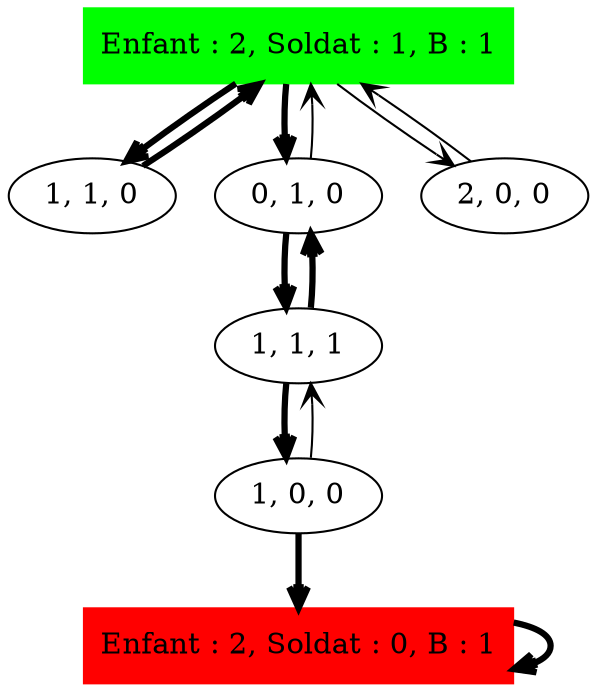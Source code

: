 digraph Soldat_Sol_ {
	initial [label="Enfant : 2, Soldat : 1, B : 1" color=green shape=box style=filled]
	final [label="Enfant : 2, Soldat : 0, B : 1" color=red shape=box style=filled]
	initial -> "1, 1, 0" [arrowhead=open penwidth=3]
	initial -> "0, 1, 0" [arrowhead=open penwidth=3]
	initial -> "2, 0, 0" [arrowhead=open]
	"2, 0, 0" -> initial [arrowhead=open]
	"0, 1, 0" -> "1, 1, 1" [arrowhead=open penwidth=3]
	"0, 1, 0" -> initial [arrowhead=open]
	"1, 1, 1" -> "0, 1, 0" [arrowhead=open penwidth=3]
	"1, 1, 1" -> "1, 0, 0" [arrowhead=open penwidth=3]
	"1, 0, 0" -> final [arrowhead=open penwidth=3]
	"1, 0, 0" -> "1, 1, 1" [arrowhead=open]
	final -> final [arrowhead=open penwidth=3]
	"1, 1, 0" -> initial [arrowhead=open penwidth=3]
}
